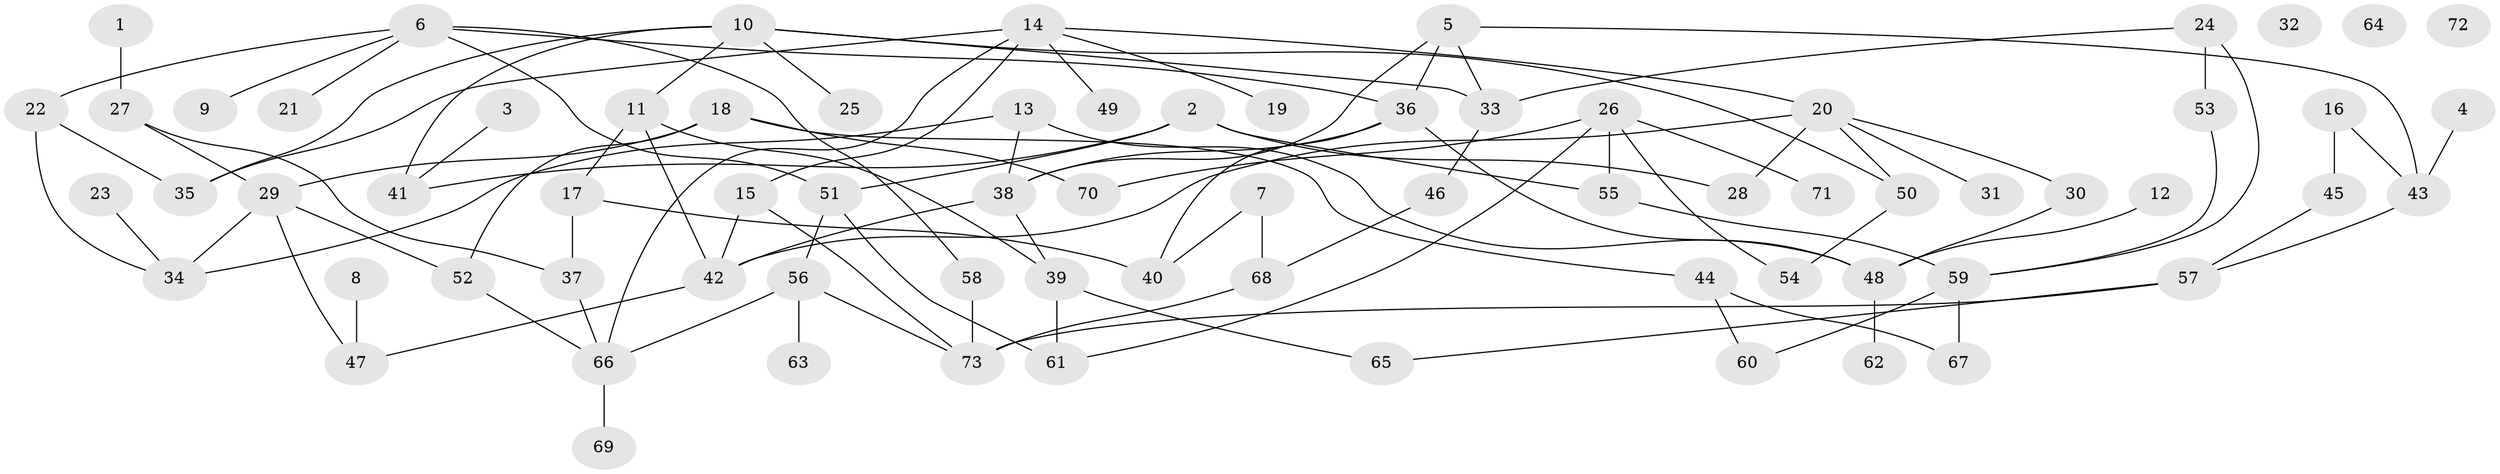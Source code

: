 // Generated by graph-tools (version 1.1) at 2025/00/03/09/25 03:00:42]
// undirected, 73 vertices, 103 edges
graph export_dot {
graph [start="1"]
  node [color=gray90,style=filled];
  1;
  2;
  3;
  4;
  5;
  6;
  7;
  8;
  9;
  10;
  11;
  12;
  13;
  14;
  15;
  16;
  17;
  18;
  19;
  20;
  21;
  22;
  23;
  24;
  25;
  26;
  27;
  28;
  29;
  30;
  31;
  32;
  33;
  34;
  35;
  36;
  37;
  38;
  39;
  40;
  41;
  42;
  43;
  44;
  45;
  46;
  47;
  48;
  49;
  50;
  51;
  52;
  53;
  54;
  55;
  56;
  57;
  58;
  59;
  60;
  61;
  62;
  63;
  64;
  65;
  66;
  67;
  68;
  69;
  70;
  71;
  72;
  73;
  1 -- 27;
  2 -- 28;
  2 -- 41;
  2 -- 51;
  2 -- 55;
  3 -- 41;
  4 -- 43;
  5 -- 33;
  5 -- 36;
  5 -- 38;
  5 -- 43;
  6 -- 9;
  6 -- 21;
  6 -- 22;
  6 -- 36;
  6 -- 51;
  6 -- 58;
  7 -- 40;
  7 -- 68;
  8 -- 47;
  10 -- 11;
  10 -- 25;
  10 -- 33;
  10 -- 35;
  10 -- 41;
  10 -- 50;
  11 -- 17;
  11 -- 39;
  11 -- 42;
  12 -- 48;
  13 -- 34;
  13 -- 38;
  13 -- 48;
  14 -- 15;
  14 -- 19;
  14 -- 20;
  14 -- 35;
  14 -- 49;
  14 -- 66;
  15 -- 42;
  15 -- 73;
  16 -- 43;
  16 -- 45;
  17 -- 37;
  17 -- 40;
  18 -- 29;
  18 -- 44;
  18 -- 52;
  18 -- 70;
  20 -- 28;
  20 -- 30;
  20 -- 31;
  20 -- 42;
  20 -- 50;
  22 -- 34;
  22 -- 35;
  23 -- 34;
  24 -- 33;
  24 -- 53;
  24 -- 59;
  26 -- 54;
  26 -- 55;
  26 -- 61;
  26 -- 70;
  26 -- 71;
  27 -- 29;
  27 -- 37;
  29 -- 34;
  29 -- 47;
  29 -- 52;
  30 -- 48;
  33 -- 46;
  36 -- 38;
  36 -- 40;
  36 -- 48;
  37 -- 66;
  38 -- 39;
  38 -- 42;
  39 -- 61;
  39 -- 65;
  42 -- 47;
  43 -- 57;
  44 -- 60;
  44 -- 67;
  45 -- 57;
  46 -- 68;
  48 -- 62;
  50 -- 54;
  51 -- 56;
  51 -- 61;
  52 -- 66;
  53 -- 59;
  55 -- 59;
  56 -- 63;
  56 -- 66;
  56 -- 73;
  57 -- 65;
  57 -- 73;
  58 -- 73;
  59 -- 60;
  59 -- 67;
  66 -- 69;
  68 -- 73;
}

